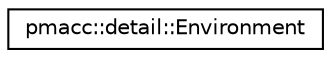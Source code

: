 digraph "Graphical Class Hierarchy"
{
 // LATEX_PDF_SIZE
  edge [fontname="Helvetica",fontsize="10",labelfontname="Helvetica",labelfontsize="10"];
  node [fontname="Helvetica",fontsize="10",shape=record];
  rankdir="LR";
  Node0 [label="pmacc::detail::Environment",height=0.2,width=0.4,color="black", fillcolor="white", style="filled",URL="$structpmacc_1_1detail_1_1_environment.html",tooltip="PMacc environment."];
}
